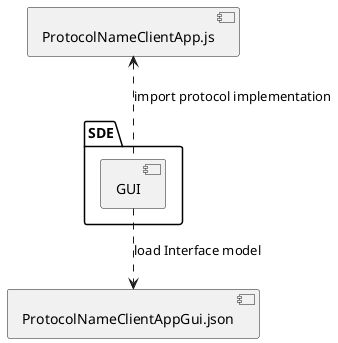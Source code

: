 @startuml

package "SDE" {
    [GUI]
}

[GUI] ..> [ProtocolNameClientAppGui.json] : load Interface model
[ProtocolNameClientApp.js] <.. [GUI]: import protocol implementation

@enduml